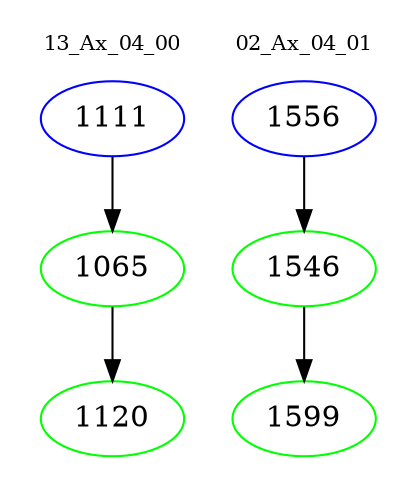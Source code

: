 digraph{
subgraph cluster_0 {
color = white
label = "13_Ax_04_00";
fontsize=10;
T0_1111 [label="1111", color="blue"]
T0_1111 -> T0_1065 [color="black"]
T0_1065 [label="1065", color="green"]
T0_1065 -> T0_1120 [color="black"]
T0_1120 [label="1120", color="green"]
}
subgraph cluster_1 {
color = white
label = "02_Ax_04_01";
fontsize=10;
T1_1556 [label="1556", color="blue"]
T1_1556 -> T1_1546 [color="black"]
T1_1546 [label="1546", color="green"]
T1_1546 -> T1_1599 [color="black"]
T1_1599 [label="1599", color="green"]
}
}

